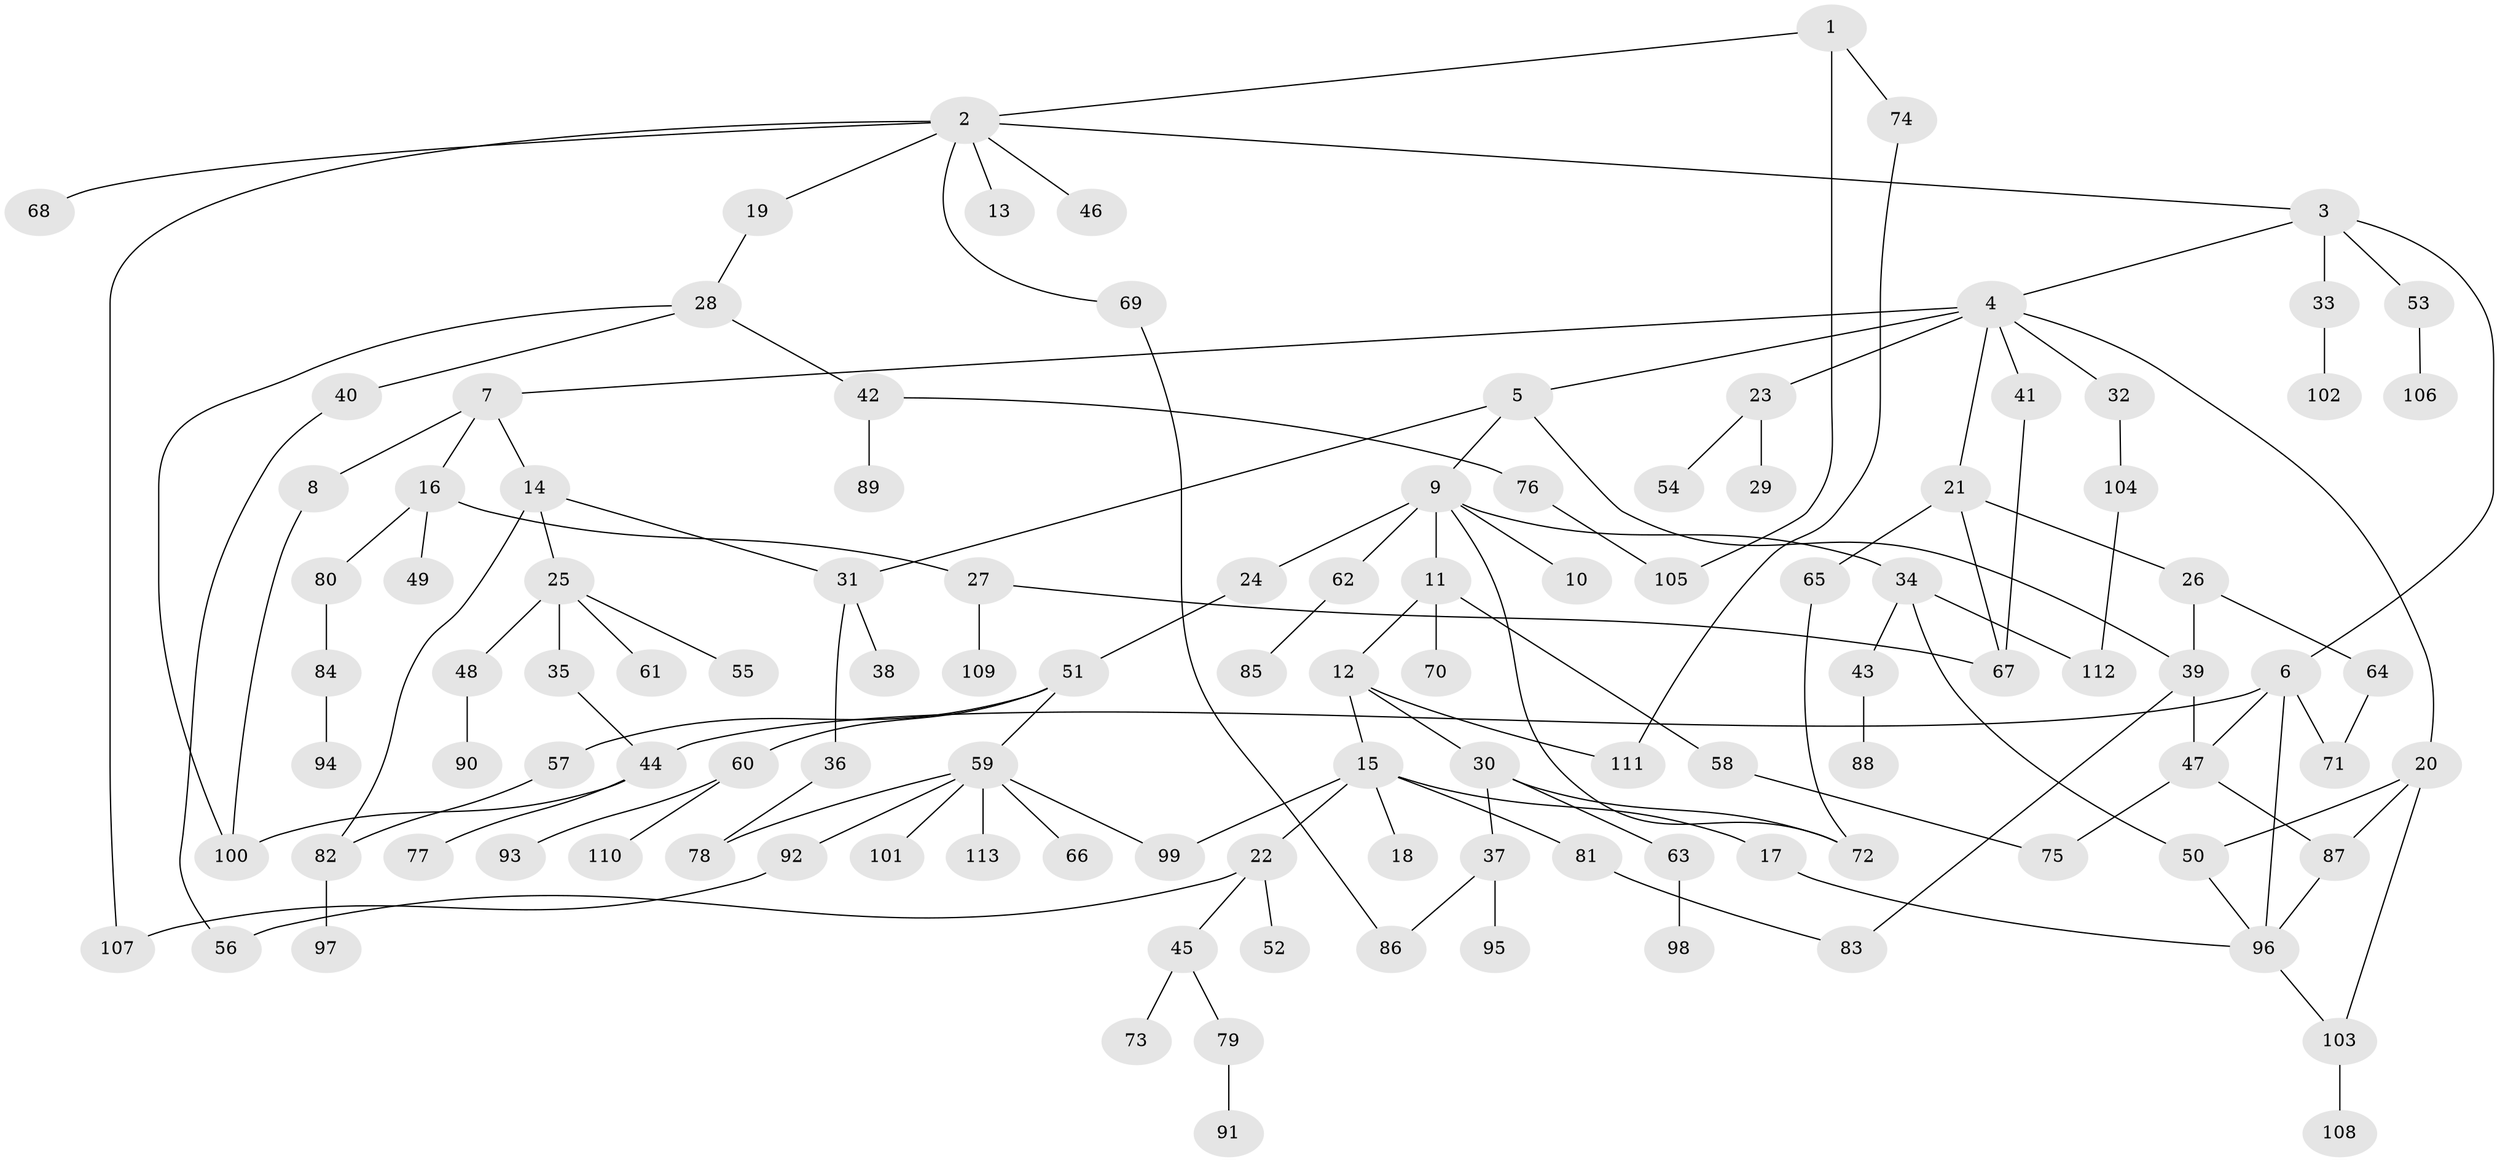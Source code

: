 // Generated by graph-tools (version 1.1) at 2025/13/03/09/25 04:13:38]
// undirected, 113 vertices, 140 edges
graph export_dot {
graph [start="1"]
  node [color=gray90,style=filled];
  1;
  2;
  3;
  4;
  5;
  6;
  7;
  8;
  9;
  10;
  11;
  12;
  13;
  14;
  15;
  16;
  17;
  18;
  19;
  20;
  21;
  22;
  23;
  24;
  25;
  26;
  27;
  28;
  29;
  30;
  31;
  32;
  33;
  34;
  35;
  36;
  37;
  38;
  39;
  40;
  41;
  42;
  43;
  44;
  45;
  46;
  47;
  48;
  49;
  50;
  51;
  52;
  53;
  54;
  55;
  56;
  57;
  58;
  59;
  60;
  61;
  62;
  63;
  64;
  65;
  66;
  67;
  68;
  69;
  70;
  71;
  72;
  73;
  74;
  75;
  76;
  77;
  78;
  79;
  80;
  81;
  82;
  83;
  84;
  85;
  86;
  87;
  88;
  89;
  90;
  91;
  92;
  93;
  94;
  95;
  96;
  97;
  98;
  99;
  100;
  101;
  102;
  103;
  104;
  105;
  106;
  107;
  108;
  109;
  110;
  111;
  112;
  113;
  1 -- 2;
  1 -- 74;
  1 -- 105;
  2 -- 3;
  2 -- 13;
  2 -- 19;
  2 -- 46;
  2 -- 68;
  2 -- 69;
  2 -- 107;
  3 -- 4;
  3 -- 6;
  3 -- 33;
  3 -- 53;
  4 -- 5;
  4 -- 7;
  4 -- 20;
  4 -- 21;
  4 -- 23;
  4 -- 32;
  4 -- 41;
  5 -- 9;
  5 -- 31;
  5 -- 39;
  6 -- 47;
  6 -- 71;
  6 -- 96;
  6 -- 44;
  7 -- 8;
  7 -- 14;
  7 -- 16;
  8 -- 100;
  9 -- 10;
  9 -- 11;
  9 -- 24;
  9 -- 34;
  9 -- 62;
  9 -- 72;
  11 -- 12;
  11 -- 58;
  11 -- 70;
  12 -- 15;
  12 -- 30;
  12 -- 111;
  14 -- 25;
  14 -- 82;
  14 -- 31;
  15 -- 17;
  15 -- 18;
  15 -- 22;
  15 -- 81;
  15 -- 99;
  16 -- 27;
  16 -- 49;
  16 -- 80;
  17 -- 96;
  19 -- 28;
  20 -- 103;
  20 -- 87;
  20 -- 50;
  21 -- 26;
  21 -- 65;
  21 -- 67;
  22 -- 45;
  22 -- 52;
  22 -- 56;
  23 -- 29;
  23 -- 54;
  24 -- 51;
  25 -- 35;
  25 -- 48;
  25 -- 55;
  25 -- 61;
  26 -- 64;
  26 -- 39;
  27 -- 67;
  27 -- 109;
  28 -- 40;
  28 -- 42;
  28 -- 100;
  30 -- 37;
  30 -- 63;
  30 -- 72;
  31 -- 36;
  31 -- 38;
  32 -- 104;
  33 -- 102;
  34 -- 43;
  34 -- 50;
  34 -- 112;
  35 -- 44;
  36 -- 78;
  37 -- 86;
  37 -- 95;
  39 -- 47;
  39 -- 83;
  40 -- 56;
  41 -- 67;
  42 -- 76;
  42 -- 89;
  43 -- 88;
  44 -- 77;
  44 -- 100;
  45 -- 73;
  45 -- 79;
  47 -- 75;
  47 -- 87;
  48 -- 90;
  50 -- 96;
  51 -- 57;
  51 -- 59;
  51 -- 60;
  53 -- 106;
  57 -- 82;
  58 -- 75;
  59 -- 66;
  59 -- 78;
  59 -- 92;
  59 -- 99;
  59 -- 101;
  59 -- 113;
  60 -- 93;
  60 -- 110;
  62 -- 85;
  63 -- 98;
  64 -- 71;
  65 -- 72;
  69 -- 86;
  74 -- 111;
  76 -- 105;
  79 -- 91;
  80 -- 84;
  81 -- 83;
  82 -- 97;
  84 -- 94;
  87 -- 96;
  92 -- 107;
  96 -- 103;
  103 -- 108;
  104 -- 112;
}
